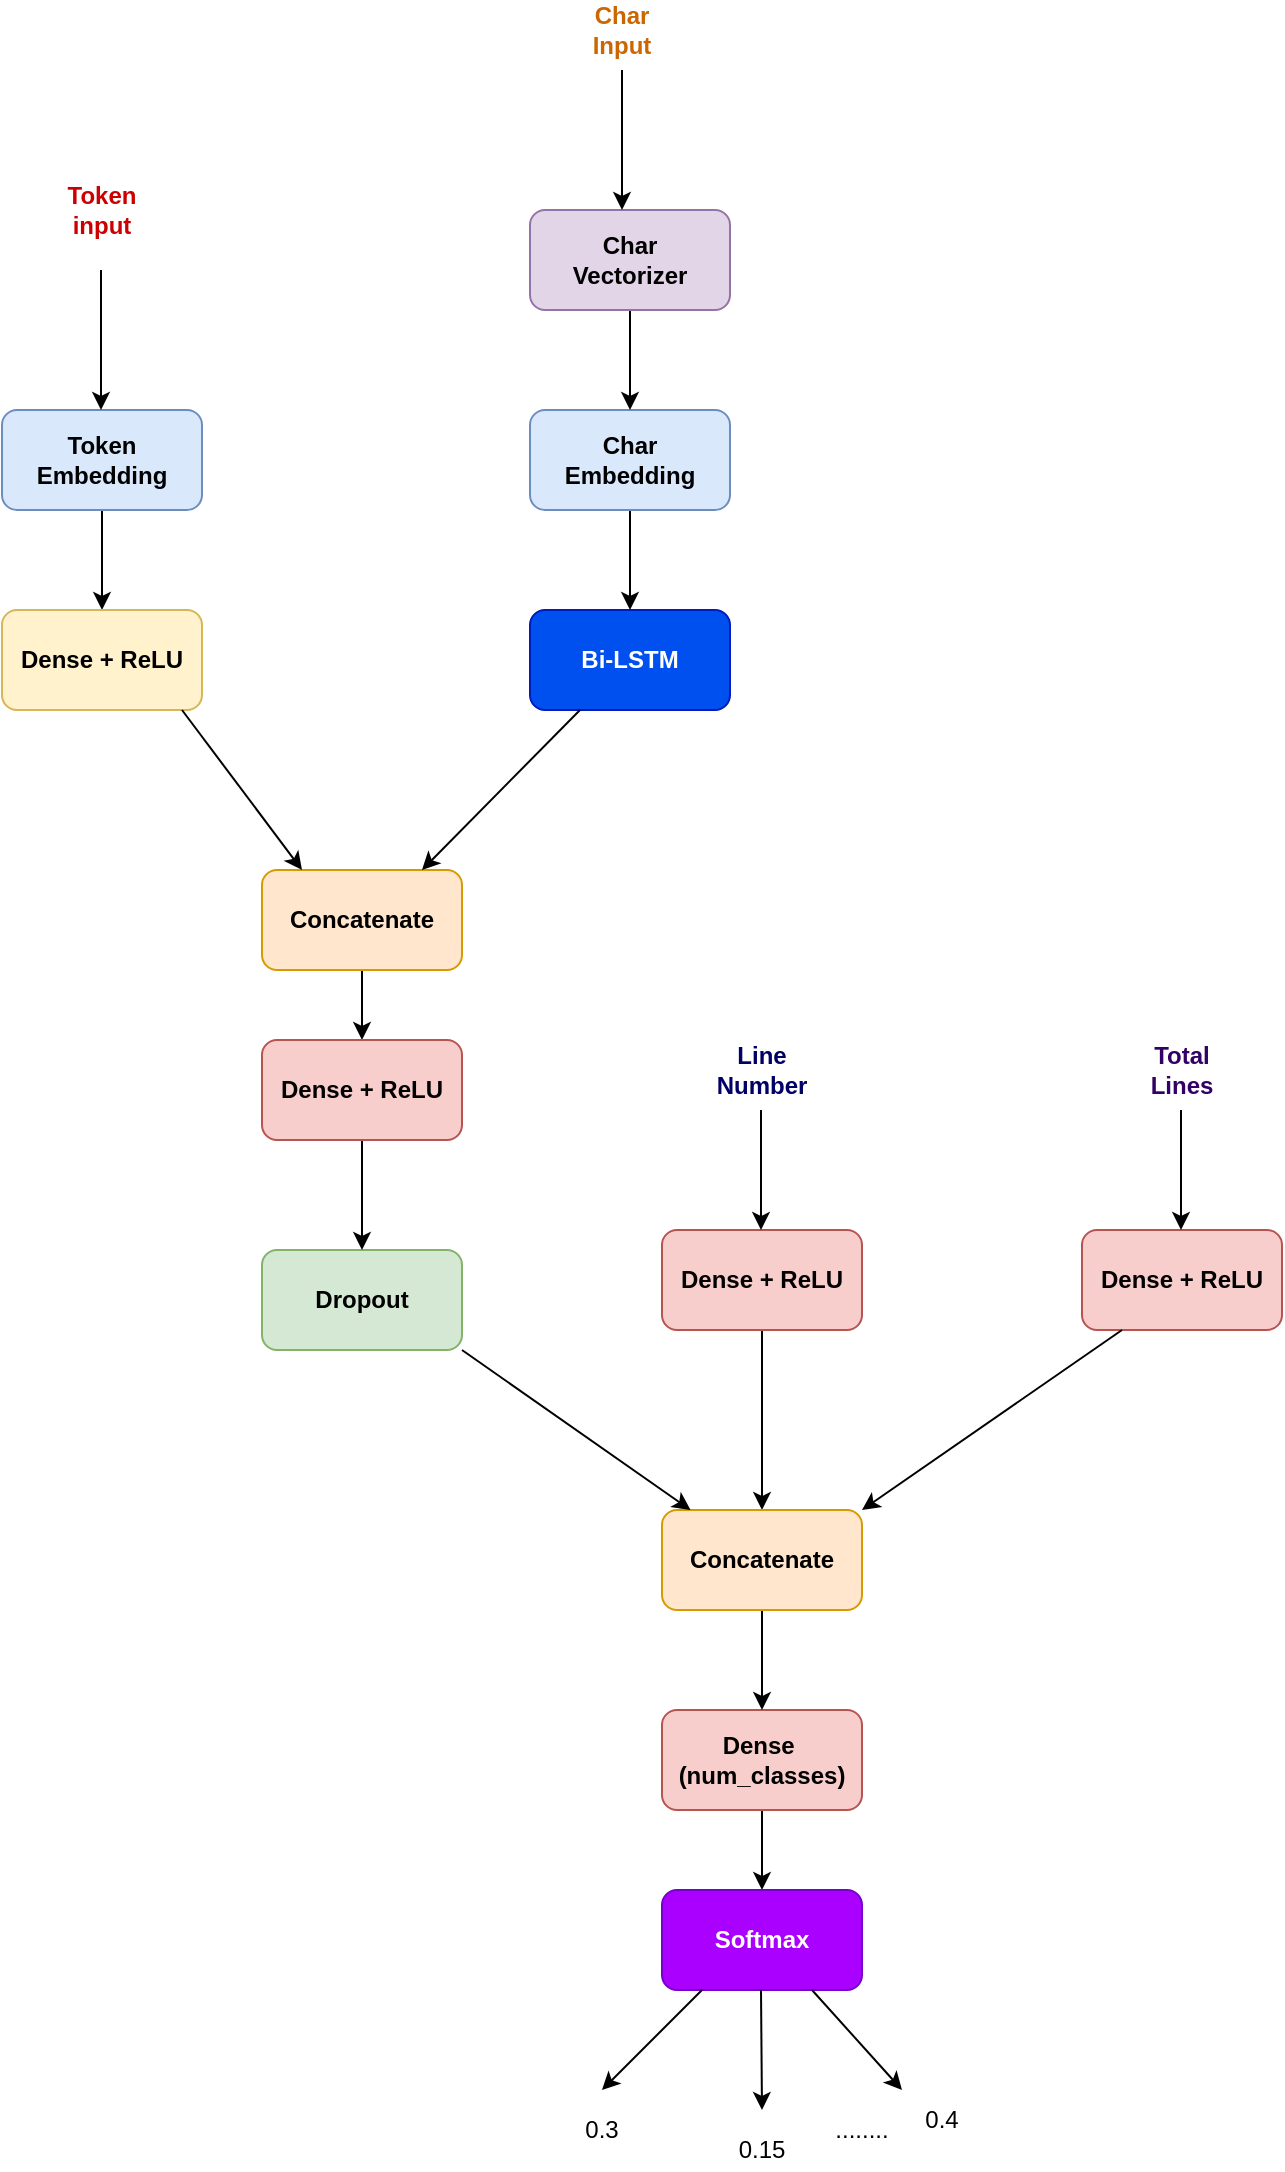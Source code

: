 <mxfile version="13.0.3" type="device"><diagram id="prtHgNgQTEPvFCAcTncT" name="Page-1"><mxGraphModel dx="1102" dy="636" grid="1" gridSize="10" guides="1" tooltips="1" connect="1" arrows="1" fold="1" page="1" pageScale="1" pageWidth="827" pageHeight="1169" math="0" shadow="0"><root><mxCell id="0"/><mxCell id="1" parent="0"/><mxCell id="_GyaZHJqPC5zP3eFP3va-19" value="" style="edgeStyle=orthogonalEdgeStyle;rounded=0;orthogonalLoop=1;jettySize=auto;html=1;" edge="1" parent="1" source="_GyaZHJqPC5zP3eFP3va-1" target="_GyaZHJqPC5zP3eFP3va-5"><mxGeometry relative="1" as="geometry"/></mxCell><mxCell id="_GyaZHJqPC5zP3eFP3va-1" value="&lt;b&gt;Token&lt;br&gt;Embedding&lt;/b&gt;" style="rounded=1;whiteSpace=wrap;html=1;fillColor=#dae8fc;strokeColor=#6c8ebf;" vertex="1" parent="1"><mxGeometry x="100" y="220" width="100" height="50" as="geometry"/></mxCell><mxCell id="_GyaZHJqPC5zP3eFP3va-2" value="&lt;b&gt;Bi-LSTM&lt;/b&gt;" style="rounded=1;whiteSpace=wrap;html=1;fillColor=#0050ef;strokeColor=#001DBC;fontColor=#ffffff;" vertex="1" parent="1"><mxGeometry x="364" y="320" width="100" height="50" as="geometry"/></mxCell><mxCell id="_GyaZHJqPC5zP3eFP3va-18" value="" style="edgeStyle=orthogonalEdgeStyle;rounded=0;orthogonalLoop=1;jettySize=auto;html=1;" edge="1" parent="1" source="_GyaZHJqPC5zP3eFP3va-3" target="_GyaZHJqPC5zP3eFP3va-2"><mxGeometry relative="1" as="geometry"/></mxCell><mxCell id="_GyaZHJqPC5zP3eFP3va-3" value="&lt;b&gt;Char &lt;br&gt;Embedding&lt;/b&gt;" style="rounded=1;whiteSpace=wrap;html=1;fillColor=#dae8fc;strokeColor=#6c8ebf;" vertex="1" parent="1"><mxGeometry x="364" y="220" width="100" height="50" as="geometry"/></mxCell><mxCell id="_GyaZHJqPC5zP3eFP3va-17" value="" style="edgeStyle=orthogonalEdgeStyle;rounded=0;orthogonalLoop=1;jettySize=auto;html=1;" edge="1" parent="1" source="_GyaZHJqPC5zP3eFP3va-4" target="_GyaZHJqPC5zP3eFP3va-3"><mxGeometry relative="1" as="geometry"/></mxCell><mxCell id="_GyaZHJqPC5zP3eFP3va-4" value="&lt;b&gt;Char &lt;br&gt;Vectorizer&lt;/b&gt;" style="rounded=1;whiteSpace=wrap;html=1;fillColor=#e1d5e7;strokeColor=#9673a6;" vertex="1" parent="1"><mxGeometry x="364" y="120" width="100" height="50" as="geometry"/></mxCell><mxCell id="_GyaZHJqPC5zP3eFP3va-5" value="&lt;b&gt;Dense + ReLU&lt;/b&gt;" style="rounded=1;whiteSpace=wrap;html=1;fillColor=#fff2cc;strokeColor=#d6b656;" vertex="1" parent="1"><mxGeometry x="100" y="320" width="100" height="50" as="geometry"/></mxCell><mxCell id="_GyaZHJqPC5zP3eFP3va-20" value="" style="edgeStyle=orthogonalEdgeStyle;rounded=0;orthogonalLoop=1;jettySize=auto;html=1;" edge="1" parent="1" source="_GyaZHJqPC5zP3eFP3va-7"><mxGeometry relative="1" as="geometry"><mxPoint x="280" y="535" as="targetPoint"/></mxGeometry></mxCell><mxCell id="_GyaZHJqPC5zP3eFP3va-7" value="&lt;b&gt;Concatenate&lt;/b&gt;" style="rounded=1;whiteSpace=wrap;html=1;fillColor=#ffe6cc;strokeColor=#d79b00;" vertex="1" parent="1"><mxGeometry x="230" y="450" width="100" height="50" as="geometry"/></mxCell><mxCell id="_GyaZHJqPC5zP3eFP3va-24" value="" style="edgeStyle=orthogonalEdgeStyle;rounded=0;orthogonalLoop=1;jettySize=auto;html=1;" edge="1" parent="1" source="_GyaZHJqPC5zP3eFP3va-10" target="_GyaZHJqPC5zP3eFP3va-13"><mxGeometry relative="1" as="geometry"/></mxCell><mxCell id="_GyaZHJqPC5zP3eFP3va-10" value="&lt;b&gt;Dense&amp;nbsp;&lt;br&gt;(num_classes)&lt;br&gt;&lt;/b&gt;" style="rounded=1;whiteSpace=wrap;html=1;fillColor=#f8cecc;strokeColor=#b85450;" vertex="1" parent="1"><mxGeometry x="430" y="870" width="100" height="50" as="geometry"/></mxCell><mxCell id="_GyaZHJqPC5zP3eFP3va-11" value="&lt;b&gt;Dropout&lt;br&gt;&lt;/b&gt;" style="rounded=1;whiteSpace=wrap;html=1;fillColor=#d5e8d4;strokeColor=#82b366;" vertex="1" parent="1"><mxGeometry x="230" y="640" width="100" height="50" as="geometry"/></mxCell><mxCell id="_GyaZHJqPC5zP3eFP3va-22" value="" style="edgeStyle=orthogonalEdgeStyle;rounded=0;orthogonalLoop=1;jettySize=auto;html=1;" edge="1" parent="1" source="_GyaZHJqPC5zP3eFP3va-12" target="_GyaZHJqPC5zP3eFP3va-11"><mxGeometry relative="1" as="geometry"/></mxCell><mxCell id="_GyaZHJqPC5zP3eFP3va-12" value="&lt;b&gt;Dense + ReLU&lt;br&gt;&lt;/b&gt;" style="rounded=1;whiteSpace=wrap;html=1;fillColor=#f8cecc;strokeColor=#b85450;" vertex="1" parent="1"><mxGeometry x="230" y="535" width="100" height="50" as="geometry"/></mxCell><mxCell id="_GyaZHJqPC5zP3eFP3va-13" value="&lt;b&gt;Softmax&lt;br&gt;&lt;/b&gt;" style="rounded=1;whiteSpace=wrap;html=1;fillColor=#aa00ff;strokeColor=#7700CC;fontColor=#ffffff;" vertex="1" parent="1"><mxGeometry x="430" y="960" width="100" height="50" as="geometry"/></mxCell><mxCell id="_GyaZHJqPC5zP3eFP3va-15" value="" style="endArrow=classic;html=1;" edge="1" parent="1"><mxGeometry width="50" height="50" relative="1" as="geometry"><mxPoint x="410" y="50" as="sourcePoint"/><mxPoint x="410" y="120" as="targetPoint"/></mxGeometry></mxCell><mxCell id="_GyaZHJqPC5zP3eFP3va-16" value="" style="endArrow=classic;html=1;" edge="1" parent="1"><mxGeometry width="50" height="50" relative="1" as="geometry"><mxPoint x="149.5" y="150" as="sourcePoint"/><mxPoint x="149.5" y="220" as="targetPoint"/></mxGeometry></mxCell><mxCell id="_GyaZHJqPC5zP3eFP3va-25" value="" style="endArrow=classic;html=1;exitX=0.25;exitY=1;exitDx=0;exitDy=0;" edge="1" parent="1" source="_GyaZHJqPC5zP3eFP3va-2"><mxGeometry width="50" height="50" relative="1" as="geometry"><mxPoint x="360" y="400" as="sourcePoint"/><mxPoint x="310" y="450" as="targetPoint"/></mxGeometry></mxCell><mxCell id="_GyaZHJqPC5zP3eFP3va-26" value="" style="endArrow=classic;html=1;" edge="1" parent="1"><mxGeometry width="50" height="50" relative="1" as="geometry"><mxPoint x="190" y="370" as="sourcePoint"/><mxPoint x="250" y="450" as="targetPoint"/></mxGeometry></mxCell><mxCell id="_GyaZHJqPC5zP3eFP3va-30" value="" style="endArrow=classic;html=1;" edge="1" parent="1"><mxGeometry width="50" height="50" relative="1" as="geometry"><mxPoint x="450" y="1010" as="sourcePoint"/><mxPoint x="400" y="1060" as="targetPoint"/></mxGeometry></mxCell><mxCell id="_GyaZHJqPC5zP3eFP3va-31" value="" style="endArrow=classic;html=1;exitX=0.75;exitY=1;exitDx=0;exitDy=0;" edge="1" parent="1" source="_GyaZHJqPC5zP3eFP3va-13"><mxGeometry width="50" height="50" relative="1" as="geometry"><mxPoint x="530" y="1010" as="sourcePoint"/><mxPoint x="550" y="1060" as="targetPoint"/></mxGeometry></mxCell><mxCell id="_GyaZHJqPC5zP3eFP3va-33" value="" style="endArrow=classic;html=1;" edge="1" parent="1"><mxGeometry width="50" height="50" relative="1" as="geometry"><mxPoint x="479.5" y="1010" as="sourcePoint"/><mxPoint x="480" y="1070" as="targetPoint"/></mxGeometry></mxCell><mxCell id="_GyaZHJqPC5zP3eFP3va-34" value="0.3" style="text;html=1;strokeColor=none;fillColor=none;align=center;verticalAlign=middle;whiteSpace=wrap;rounded=0;" vertex="1" parent="1"><mxGeometry x="380" y="1070" width="40" height="20" as="geometry"/></mxCell><mxCell id="_GyaZHJqPC5zP3eFP3va-43" value="0.15" style="text;html=1;strokeColor=none;fillColor=none;align=center;verticalAlign=middle;whiteSpace=wrap;rounded=0;" vertex="1" parent="1"><mxGeometry x="460" y="1080" width="40" height="20" as="geometry"/></mxCell><mxCell id="_GyaZHJqPC5zP3eFP3va-45" value="0.4" style="text;html=1;strokeColor=none;fillColor=none;align=center;verticalAlign=middle;whiteSpace=wrap;rounded=0;" vertex="1" parent="1"><mxGeometry x="550" y="1070" width="40" height="10" as="geometry"/></mxCell><mxCell id="_GyaZHJqPC5zP3eFP3va-49" value="........" style="text;html=1;strokeColor=none;fillColor=none;align=center;verticalAlign=middle;whiteSpace=wrap;rounded=0;" vertex="1" parent="1"><mxGeometry x="510" y="1070" width="40" height="20" as="geometry"/></mxCell><mxCell id="_GyaZHJqPC5zP3eFP3va-50" value="&lt;b&gt;&lt;font color=&quot;#cc6600&quot;&gt;Char Input&lt;/font&gt;&lt;/b&gt;" style="text;html=1;strokeColor=none;fillColor=none;align=center;verticalAlign=middle;whiteSpace=wrap;rounded=0;" vertex="1" parent="1"><mxGeometry x="390" y="20" width="40" height="20" as="geometry"/></mxCell><mxCell id="_GyaZHJqPC5zP3eFP3va-51" value="&lt;b&gt;&lt;font color=&quot;#cc0000&quot;&gt;Token input&lt;/font&gt;&lt;/b&gt;" style="text;html=1;strokeColor=none;fillColor=none;align=center;verticalAlign=middle;whiteSpace=wrap;rounded=0;" vertex="1" parent="1"><mxGeometry x="130" y="110" width="40" height="20" as="geometry"/></mxCell><mxCell id="_GyaZHJqPC5zP3eFP3va-52" value="&lt;b&gt;Dense + ReLU&lt;br&gt;&lt;/b&gt;" style="rounded=1;whiteSpace=wrap;html=1;fillColor=#f8cecc;strokeColor=#b85450;" vertex="1" parent="1"><mxGeometry x="640" y="630" width="100" height="50" as="geometry"/></mxCell><mxCell id="_GyaZHJqPC5zP3eFP3va-58" style="edgeStyle=orthogonalEdgeStyle;rounded=0;orthogonalLoop=1;jettySize=auto;html=1;entryX=0.5;entryY=0;entryDx=0;entryDy=0;" edge="1" parent="1" source="_GyaZHJqPC5zP3eFP3va-53" target="_GyaZHJqPC5zP3eFP3va-54"><mxGeometry relative="1" as="geometry"/></mxCell><mxCell id="_GyaZHJqPC5zP3eFP3va-53" value="&lt;b&gt;Dense + ReLU&lt;br&gt;&lt;/b&gt;" style="rounded=1;whiteSpace=wrap;html=1;fillColor=#f8cecc;strokeColor=#b85450;" vertex="1" parent="1"><mxGeometry x="430" y="630" width="100" height="50" as="geometry"/></mxCell><mxCell id="_GyaZHJqPC5zP3eFP3va-55" value="" style="edgeStyle=orthogonalEdgeStyle;rounded=0;orthogonalLoop=1;jettySize=auto;html=1;" edge="1" parent="1" source="_GyaZHJqPC5zP3eFP3va-54" target="_GyaZHJqPC5zP3eFP3va-10"><mxGeometry relative="1" as="geometry"/></mxCell><mxCell id="_GyaZHJqPC5zP3eFP3va-54" value="&lt;b&gt;Concatenate&lt;/b&gt;" style="rounded=1;whiteSpace=wrap;html=1;fillColor=#ffe6cc;strokeColor=#d79b00;" vertex="1" parent="1"><mxGeometry x="430" y="770" width="100" height="50" as="geometry"/></mxCell><mxCell id="_GyaZHJqPC5zP3eFP3va-60" value="" style="endArrow=classic;html=1;" edge="1" parent="1" target="_GyaZHJqPC5zP3eFP3va-54"><mxGeometry width="50" height="50" relative="1" as="geometry"><mxPoint x="330" y="690" as="sourcePoint"/><mxPoint x="370" y="740" as="targetPoint"/></mxGeometry></mxCell><mxCell id="_GyaZHJqPC5zP3eFP3va-61" value="" style="endArrow=classic;html=1;entryX=1;entryY=0;entryDx=0;entryDy=0;" edge="1" parent="1" target="_GyaZHJqPC5zP3eFP3va-54"><mxGeometry width="50" height="50" relative="1" as="geometry"><mxPoint x="660" y="680" as="sourcePoint"/><mxPoint x="590" y="740" as="targetPoint"/></mxGeometry></mxCell><mxCell id="_GyaZHJqPC5zP3eFP3va-62" value="&lt;b&gt;&lt;font color=&quot;#000066&quot;&gt;Line&lt;br&gt;Number&lt;/font&gt;&lt;/b&gt;" style="text;html=1;strokeColor=none;fillColor=none;align=center;verticalAlign=middle;whiteSpace=wrap;rounded=0;" vertex="1" parent="1"><mxGeometry x="460" y="540" width="40" height="20" as="geometry"/></mxCell><mxCell id="_GyaZHJqPC5zP3eFP3va-64" value="&lt;b&gt;&lt;font color=&quot;#330066&quot;&gt;Total&lt;br&gt;Lines&lt;/font&gt;&lt;/b&gt;" style="text;html=1;strokeColor=none;fillColor=none;align=center;verticalAlign=middle;whiteSpace=wrap;rounded=0;" vertex="1" parent="1"><mxGeometry x="670" y="540" width="40" height="20" as="geometry"/></mxCell><mxCell id="_GyaZHJqPC5zP3eFP3va-67" value="" style="endArrow=classic;html=1;" edge="1" parent="1"><mxGeometry width="50" height="50" relative="1" as="geometry"><mxPoint x="479.5" y="570" as="sourcePoint"/><mxPoint x="479.5" y="630" as="targetPoint"/><Array as="points"><mxPoint x="479.5" y="570"/></Array></mxGeometry></mxCell><mxCell id="_GyaZHJqPC5zP3eFP3va-68" value="" style="endArrow=classic;html=1;" edge="1" parent="1"><mxGeometry width="50" height="50" relative="1" as="geometry"><mxPoint x="689.5" y="570" as="sourcePoint"/><mxPoint x="689.5" y="630" as="targetPoint"/><Array as="points"><mxPoint x="689.5" y="570"/></Array></mxGeometry></mxCell></root></mxGraphModel></diagram></mxfile>